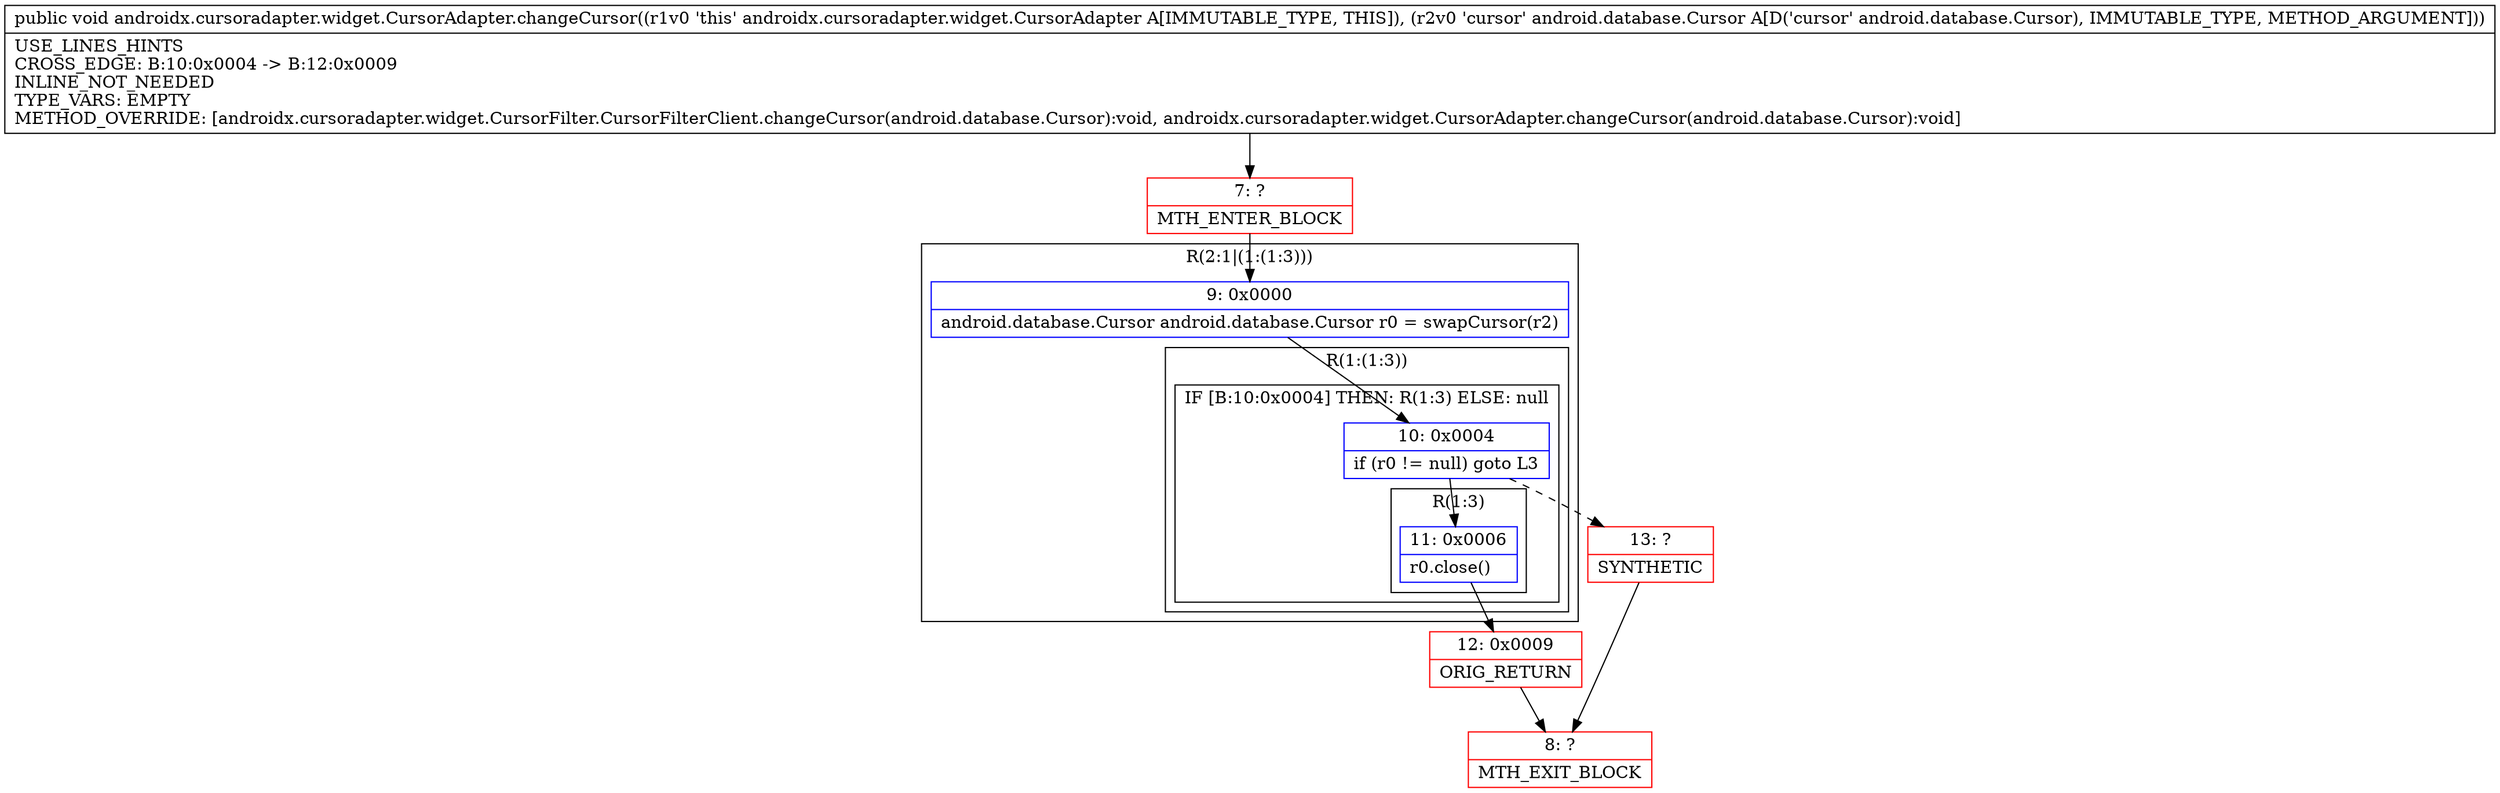 digraph "CFG forandroidx.cursoradapter.widget.CursorAdapter.changeCursor(Landroid\/database\/Cursor;)V" {
subgraph cluster_Region_521457391 {
label = "R(2:1|(1:(1:3)))";
node [shape=record,color=blue];
Node_9 [shape=record,label="{9\:\ 0x0000|android.database.Cursor android.database.Cursor r0 = swapCursor(r2)\l}"];
subgraph cluster_Region_949172205 {
label = "R(1:(1:3))";
node [shape=record,color=blue];
subgraph cluster_IfRegion_19765930 {
label = "IF [B:10:0x0004] THEN: R(1:3) ELSE: null";
node [shape=record,color=blue];
Node_10 [shape=record,label="{10\:\ 0x0004|if (r0 != null) goto L3\l}"];
subgraph cluster_Region_1990143623 {
label = "R(1:3)";
node [shape=record,color=blue];
Node_11 [shape=record,label="{11\:\ 0x0006|r0.close()\l}"];
}
}
}
}
Node_7 [shape=record,color=red,label="{7\:\ ?|MTH_ENTER_BLOCK\l}"];
Node_12 [shape=record,color=red,label="{12\:\ 0x0009|ORIG_RETURN\l}"];
Node_8 [shape=record,color=red,label="{8\:\ ?|MTH_EXIT_BLOCK\l}"];
Node_13 [shape=record,color=red,label="{13\:\ ?|SYNTHETIC\l}"];
MethodNode[shape=record,label="{public void androidx.cursoradapter.widget.CursorAdapter.changeCursor((r1v0 'this' androidx.cursoradapter.widget.CursorAdapter A[IMMUTABLE_TYPE, THIS]), (r2v0 'cursor' android.database.Cursor A[D('cursor' android.database.Cursor), IMMUTABLE_TYPE, METHOD_ARGUMENT]))  | USE_LINES_HINTS\lCROSS_EDGE: B:10:0x0004 \-\> B:12:0x0009\lINLINE_NOT_NEEDED\lTYPE_VARS: EMPTY\lMETHOD_OVERRIDE: [androidx.cursoradapter.widget.CursorFilter.CursorFilterClient.changeCursor(android.database.Cursor):void, androidx.cursoradapter.widget.CursorAdapter.changeCursor(android.database.Cursor):void]\l}"];
MethodNode -> Node_7;Node_9 -> Node_10;
Node_10 -> Node_11;
Node_10 -> Node_13[style=dashed];
Node_11 -> Node_12;
Node_7 -> Node_9;
Node_12 -> Node_8;
Node_13 -> Node_8;
}

